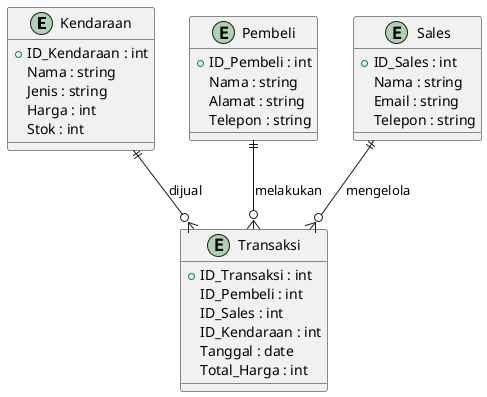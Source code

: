 @startuml database 
entity "Kendaraan" as kendaraan {
    +ID_Kendaraan : int
    Nama : string
    Jenis : string
    Harga : int
    Stok : int
}

entity "Pembeli" as pembeli {
    +ID_Pembeli : int
    Nama : string
    Alamat : string
    Telepon : string
}

entity "Sales" as sales {
    +ID_Sales : int
    Nama : string
    Email : string
    Telepon : string
}

entity "Transaksi" as transaksi {
    +ID_Transaksi : int
    ID_Pembeli : int
    ID_Sales : int
    ID_Kendaraan : int
    Tanggal : date
    Total_Harga : int
}

kendaraan ||--o{ transaksi : "dijual"
pembeli ||--o{ transaksi : "melakukan"
sales ||--o{ transaksi : "mengelola"
@enduml
